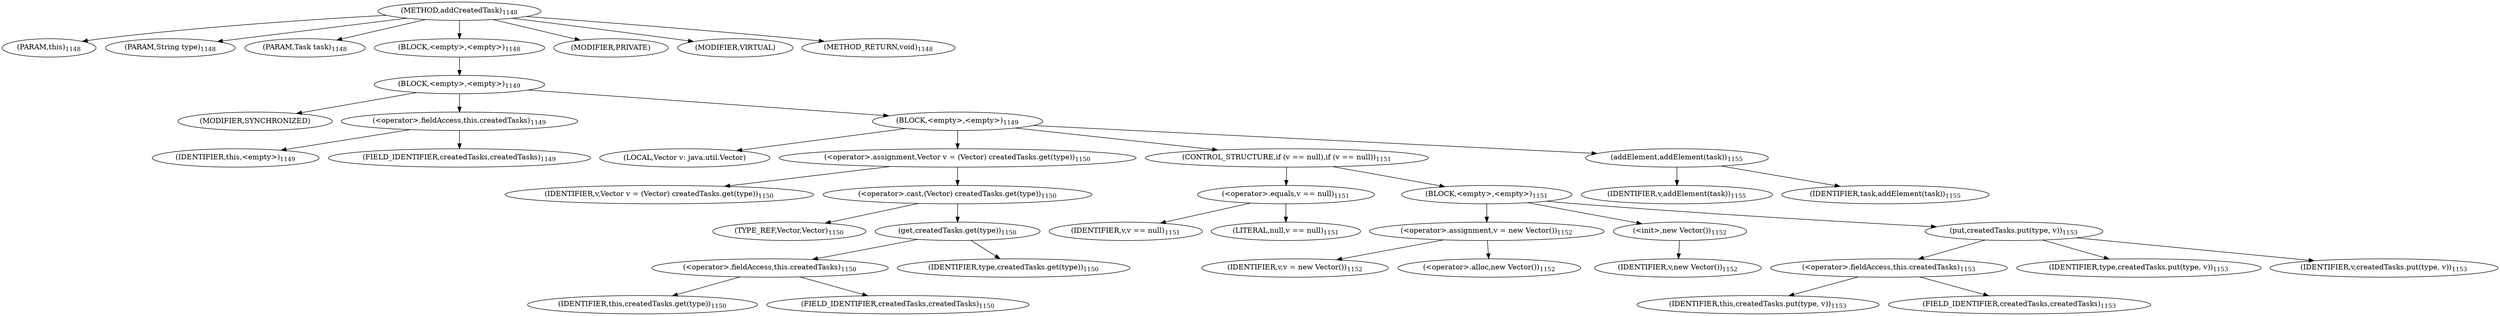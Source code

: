 digraph "addCreatedTask" {  
"2082" [label = <(METHOD,addCreatedTask)<SUB>1148</SUB>> ]
"2083" [label = <(PARAM,this)<SUB>1148</SUB>> ]
"2084" [label = <(PARAM,String type)<SUB>1148</SUB>> ]
"2085" [label = <(PARAM,Task task)<SUB>1148</SUB>> ]
"2086" [label = <(BLOCK,&lt;empty&gt;,&lt;empty&gt;)<SUB>1148</SUB>> ]
"2087" [label = <(BLOCK,&lt;empty&gt;,&lt;empty&gt;)<SUB>1149</SUB>> ]
"2088" [label = <(MODIFIER,SYNCHRONIZED)> ]
"2089" [label = <(&lt;operator&gt;.fieldAccess,this.createdTasks)<SUB>1149</SUB>> ]
"2090" [label = <(IDENTIFIER,this,&lt;empty&gt;)<SUB>1149</SUB>> ]
"2091" [label = <(FIELD_IDENTIFIER,createdTasks,createdTasks)<SUB>1149</SUB>> ]
"2092" [label = <(BLOCK,&lt;empty&gt;,&lt;empty&gt;)<SUB>1149</SUB>> ]
"100" [label = <(LOCAL,Vector v: java.util.Vector)> ]
"2093" [label = <(&lt;operator&gt;.assignment,Vector v = (Vector) createdTasks.get(type))<SUB>1150</SUB>> ]
"2094" [label = <(IDENTIFIER,v,Vector v = (Vector) createdTasks.get(type))<SUB>1150</SUB>> ]
"2095" [label = <(&lt;operator&gt;.cast,(Vector) createdTasks.get(type))<SUB>1150</SUB>> ]
"2096" [label = <(TYPE_REF,Vector,Vector)<SUB>1150</SUB>> ]
"2097" [label = <(get,createdTasks.get(type))<SUB>1150</SUB>> ]
"2098" [label = <(&lt;operator&gt;.fieldAccess,this.createdTasks)<SUB>1150</SUB>> ]
"2099" [label = <(IDENTIFIER,this,createdTasks.get(type))<SUB>1150</SUB>> ]
"2100" [label = <(FIELD_IDENTIFIER,createdTasks,createdTasks)<SUB>1150</SUB>> ]
"2101" [label = <(IDENTIFIER,type,createdTasks.get(type))<SUB>1150</SUB>> ]
"2102" [label = <(CONTROL_STRUCTURE,if (v == null),if (v == null))<SUB>1151</SUB>> ]
"2103" [label = <(&lt;operator&gt;.equals,v == null)<SUB>1151</SUB>> ]
"2104" [label = <(IDENTIFIER,v,v == null)<SUB>1151</SUB>> ]
"2105" [label = <(LITERAL,null,v == null)<SUB>1151</SUB>> ]
"2106" [label = <(BLOCK,&lt;empty&gt;,&lt;empty&gt;)<SUB>1151</SUB>> ]
"2107" [label = <(&lt;operator&gt;.assignment,v = new Vector())<SUB>1152</SUB>> ]
"2108" [label = <(IDENTIFIER,v,v = new Vector())<SUB>1152</SUB>> ]
"2109" [label = <(&lt;operator&gt;.alloc,new Vector())<SUB>1152</SUB>> ]
"2110" [label = <(&lt;init&gt;,new Vector())<SUB>1152</SUB>> ]
"99" [label = <(IDENTIFIER,v,new Vector())<SUB>1152</SUB>> ]
"2111" [label = <(put,createdTasks.put(type, v))<SUB>1153</SUB>> ]
"2112" [label = <(&lt;operator&gt;.fieldAccess,this.createdTasks)<SUB>1153</SUB>> ]
"2113" [label = <(IDENTIFIER,this,createdTasks.put(type, v))<SUB>1153</SUB>> ]
"2114" [label = <(FIELD_IDENTIFIER,createdTasks,createdTasks)<SUB>1153</SUB>> ]
"2115" [label = <(IDENTIFIER,type,createdTasks.put(type, v))<SUB>1153</SUB>> ]
"2116" [label = <(IDENTIFIER,v,createdTasks.put(type, v))<SUB>1153</SUB>> ]
"2117" [label = <(addElement,addElement(task))<SUB>1155</SUB>> ]
"2118" [label = <(IDENTIFIER,v,addElement(task))<SUB>1155</SUB>> ]
"2119" [label = <(IDENTIFIER,task,addElement(task))<SUB>1155</SUB>> ]
"2120" [label = <(MODIFIER,PRIVATE)> ]
"2121" [label = <(MODIFIER,VIRTUAL)> ]
"2122" [label = <(METHOD_RETURN,void)<SUB>1148</SUB>> ]
  "2082" -> "2083" 
  "2082" -> "2084" 
  "2082" -> "2085" 
  "2082" -> "2086" 
  "2082" -> "2120" 
  "2082" -> "2121" 
  "2082" -> "2122" 
  "2086" -> "2087" 
  "2087" -> "2088" 
  "2087" -> "2089" 
  "2087" -> "2092" 
  "2089" -> "2090" 
  "2089" -> "2091" 
  "2092" -> "100" 
  "2092" -> "2093" 
  "2092" -> "2102" 
  "2092" -> "2117" 
  "2093" -> "2094" 
  "2093" -> "2095" 
  "2095" -> "2096" 
  "2095" -> "2097" 
  "2097" -> "2098" 
  "2097" -> "2101" 
  "2098" -> "2099" 
  "2098" -> "2100" 
  "2102" -> "2103" 
  "2102" -> "2106" 
  "2103" -> "2104" 
  "2103" -> "2105" 
  "2106" -> "2107" 
  "2106" -> "2110" 
  "2106" -> "2111" 
  "2107" -> "2108" 
  "2107" -> "2109" 
  "2110" -> "99" 
  "2111" -> "2112" 
  "2111" -> "2115" 
  "2111" -> "2116" 
  "2112" -> "2113" 
  "2112" -> "2114" 
  "2117" -> "2118" 
  "2117" -> "2119" 
}

